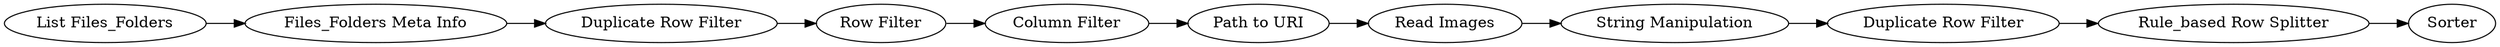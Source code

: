 digraph {
	3 -> 9
	12 -> 13
	15 -> 8
	13 -> 14
	8 -> 2
	7 -> 12
	14 -> 15
	9 -> 10
	2 -> 3
	10 -> 11
	13 [label="Duplicate Row Filter"]
	7 [label="List Files_Folders"]
	9 [label="Duplicate Row Filter"]
	11 [label=Sorter]
	10 [label="Rule_based Row Splitter"]
	8 [label="Path to URI"]
	15 [label="Column Filter"]
	14 [label="Row Filter"]
	3 [label="String Manipulation"]
	2 [label="Read Images"]
	12 [label="Files_Folders Meta Info"]
	rankdir=LR
}
